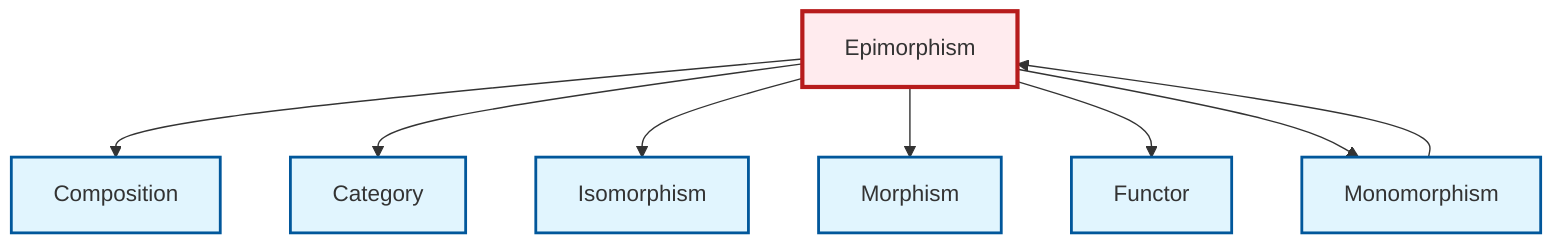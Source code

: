 graph TD
    classDef definition fill:#e1f5fe,stroke:#01579b,stroke-width:2px
    classDef theorem fill:#f3e5f5,stroke:#4a148c,stroke-width:2px
    classDef axiom fill:#fff3e0,stroke:#e65100,stroke-width:2px
    classDef example fill:#e8f5e9,stroke:#1b5e20,stroke-width:2px
    classDef current fill:#ffebee,stroke:#b71c1c,stroke-width:3px
    def-category["Category"]:::definition
    def-isomorphism["Isomorphism"]:::definition
    def-morphism["Morphism"]:::definition
    def-epimorphism["Epimorphism"]:::definition
    def-composition["Composition"]:::definition
    def-monomorphism["Monomorphism"]:::definition
    def-functor["Functor"]:::definition
    def-epimorphism --> def-composition
    def-monomorphism --> def-epimorphism
    def-epimorphism --> def-category
    def-epimorphism --> def-isomorphism
    def-epimorphism --> def-morphism
    def-epimorphism --> def-functor
    def-epimorphism --> def-monomorphism
    class def-epimorphism current